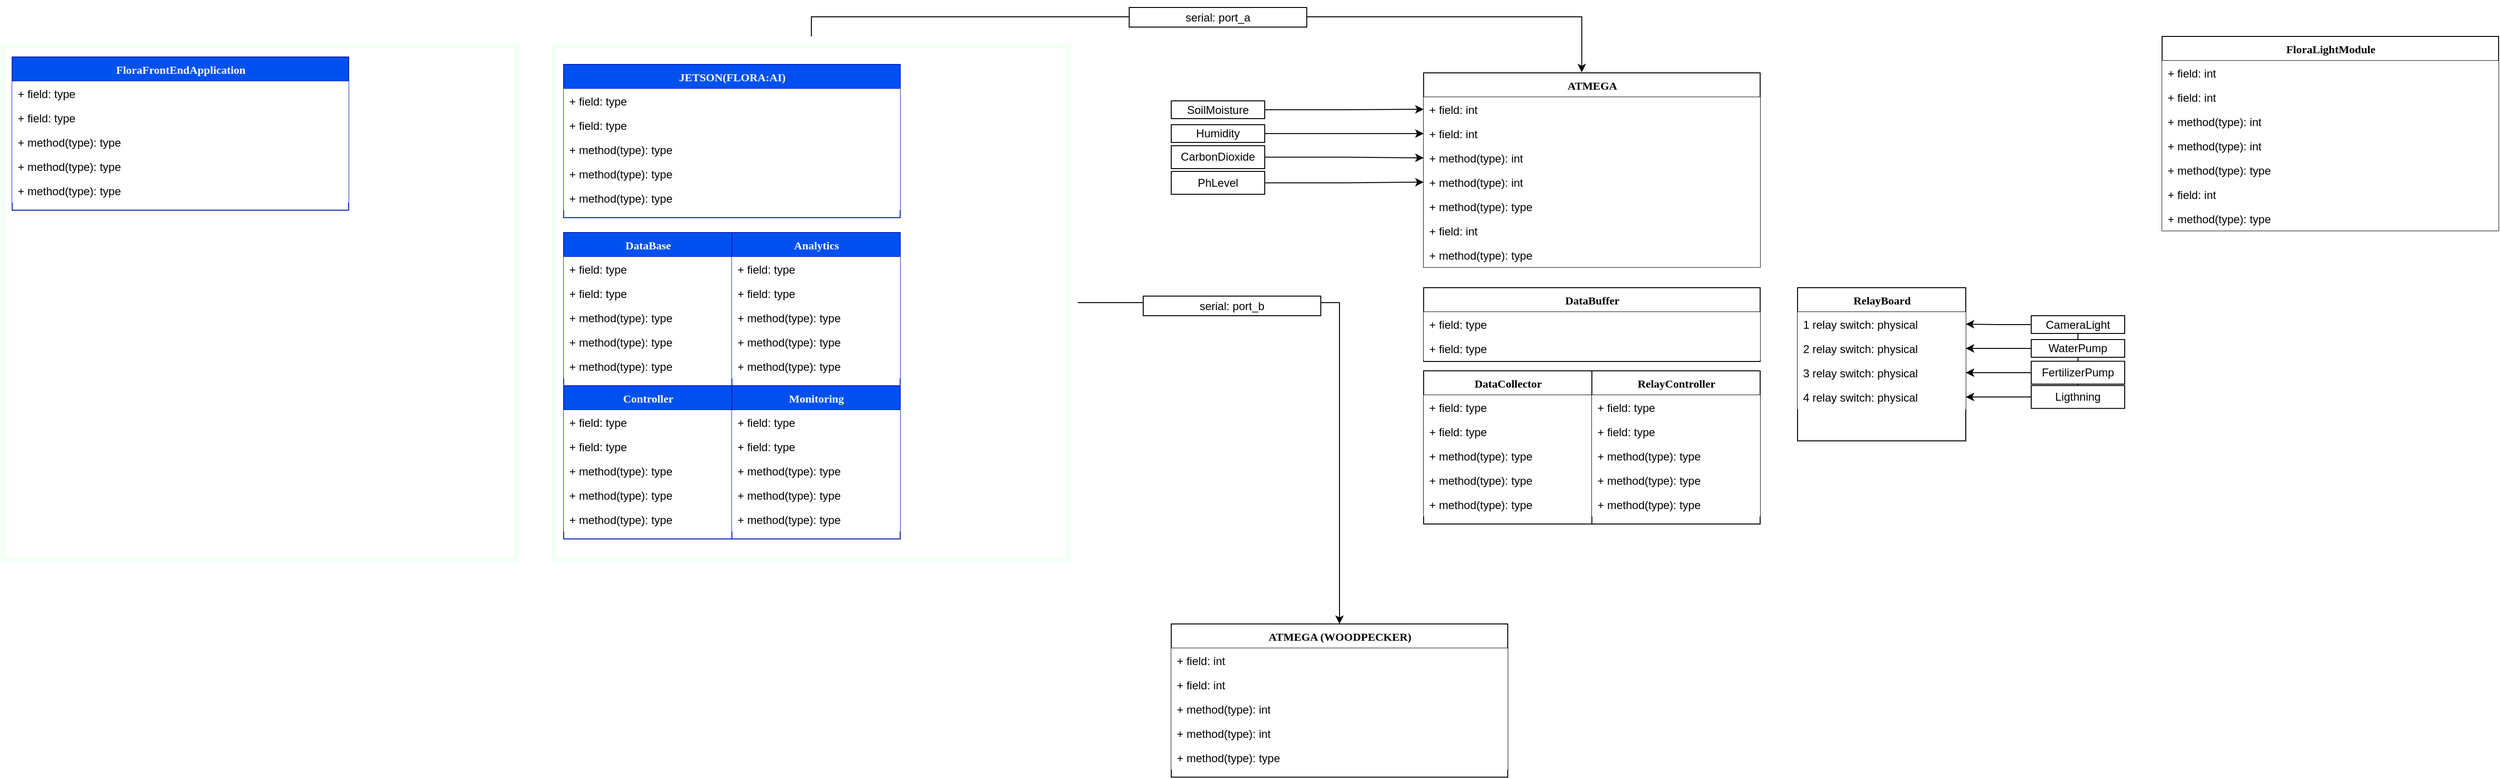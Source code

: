 <mxfile version="21.6.8" type="device">
  <diagram name="Page-1" id="6133507b-19e7-1e82-6fc7-422aa6c4b21f">
    <mxGraphModel dx="4760" dy="2893" grid="1" gridSize="10" guides="1" tooltips="1" connect="1" arrows="1" fold="1" page="1" pageScale="1" pageWidth="1100" pageHeight="850" background="none" math="0" shadow="0">
      <root>
        <mxCell id="0" />
        <mxCell id="1" parent="0" />
        <mxCell id="v18wrLG_pPsCCdfGx1-h-72" style="edgeStyle=orthogonalEdgeStyle;rounded=0;orthogonalLoop=1;jettySize=auto;html=1;exitX=0.5;exitY=0;exitDx=0;exitDy=0;entryX=0.47;entryY=-0.003;entryDx=0;entryDy=0;entryPerimeter=0;" edge="1" parent="1" source="v18wrLG_pPsCCdfGx1-h-73" target="78961159f06e98e8-43">
          <mxGeometry relative="1" as="geometry">
            <Array as="points">
              <mxPoint x="609" y="50" />
            </Array>
          </mxGeometry>
        </mxCell>
        <mxCell id="v18wrLG_pPsCCdfGx1-h-80" style="edgeStyle=orthogonalEdgeStyle;rounded=0;orthogonalLoop=1;jettySize=auto;html=1;entryX=0.5;entryY=0;entryDx=0;entryDy=0;" edge="1" parent="1" source="v18wrLG_pPsCCdfGx1-h-26" target="v18wrLG_pPsCCdfGx1-h-61">
          <mxGeometry relative="1" as="geometry" />
        </mxCell>
        <mxCell id="v18wrLG_pPsCCdfGx1-h-26" value="" style="whiteSpace=wrap;html=1;aspect=fixed;fillColor=none;strokeColor=#F2FFF5;imageAspect=0;rounded=0;perimeterSpacing=10;strokeWidth=5;" vertex="1" parent="1">
          <mxGeometry x="-490" y="81" width="550" height="550" as="geometry" />
        </mxCell>
        <mxCell id="78961159f06e98e8-43" value="ATMEGA&lt;br&gt;" style="swimlane;html=1;fontStyle=1;align=center;verticalAlign=top;childLayout=stackLayout;horizontal=1;startSize=26;horizontalStack=0;resizeParent=1;resizeLast=0;collapsible=1;marginBottom=0;swimlaneFillColor=#ffffff;rounded=0;shadow=0;comic=0;labelBackgroundColor=none;strokeWidth=1;fillColor=none;fontFamily=Verdana;fontSize=12" parent="1" vertex="1">
          <mxGeometry x="440" y="110" width="360" height="208" as="geometry" />
        </mxCell>
        <mxCell id="78961159f06e98e8-44" value="+ field: int" style="text;html=1;strokeColor=none;fillColor=default;align=left;verticalAlign=top;spacingLeft=4;spacingRight=4;whiteSpace=wrap;overflow=hidden;rotatable=0;points=[[0,0.5],[1,0.5]];portConstraint=eastwest;" parent="78961159f06e98e8-43" vertex="1">
          <mxGeometry y="26" width="360" height="26" as="geometry" />
        </mxCell>
        <mxCell id="78961159f06e98e8-45" value="+ field: int" style="text;html=1;strokeColor=none;fillColor=default;align=left;verticalAlign=top;spacingLeft=4;spacingRight=4;whiteSpace=wrap;overflow=hidden;rotatable=0;points=[[0,0.5],[1,0.5]];portConstraint=eastwest;" parent="78961159f06e98e8-43" vertex="1">
          <mxGeometry y="52" width="360" height="26" as="geometry" />
        </mxCell>
        <mxCell id="78961159f06e98e8-52" value="+ method(type): int" style="text;html=1;strokeColor=none;fillColor=default;align=left;verticalAlign=top;spacingLeft=4;spacingRight=4;whiteSpace=wrap;overflow=hidden;rotatable=0;points=[[0,0.5],[1,0.5]];portConstraint=eastwest;" parent="78961159f06e98e8-43" vertex="1">
          <mxGeometry y="78" width="360" height="26" as="geometry" />
        </mxCell>
        <mxCell id="b94bc138ca980ef-2" value="+ method(type): int" style="text;html=1;strokeColor=none;fillColor=default;align=left;verticalAlign=top;spacingLeft=4;spacingRight=4;whiteSpace=wrap;overflow=hidden;rotatable=0;points=[[0,0.5],[1,0.5]];portConstraint=eastwest;" parent="78961159f06e98e8-43" vertex="1">
          <mxGeometry y="104" width="360" height="26" as="geometry" />
        </mxCell>
        <mxCell id="v18wrLG_pPsCCdfGx1-h-93" value="+ method(type): type" style="text;html=1;strokeColor=none;fillColor=default;align=left;verticalAlign=top;spacingLeft=4;spacingRight=4;whiteSpace=wrap;overflow=hidden;rotatable=0;points=[[0,0.5],[1,0.5]];portConstraint=eastwest;" vertex="1" parent="78961159f06e98e8-43">
          <mxGeometry y="130" width="360" height="26" as="geometry" />
        </mxCell>
        <mxCell id="v18wrLG_pPsCCdfGx1-h-92" value="+ field: int" style="text;html=1;strokeColor=none;fillColor=default;align=left;verticalAlign=top;spacingLeft=4;spacingRight=4;whiteSpace=wrap;overflow=hidden;rotatable=0;points=[[0,0.5],[1,0.5]];portConstraint=eastwest;" vertex="1" parent="78961159f06e98e8-43">
          <mxGeometry y="156" width="360" height="26" as="geometry" />
        </mxCell>
        <mxCell id="b94bc138ca980ef-3" value="+ method(type): type" style="text;html=1;strokeColor=none;fillColor=default;align=left;verticalAlign=top;spacingLeft=4;spacingRight=4;whiteSpace=wrap;overflow=hidden;rotatable=0;points=[[0,0.5],[1,0.5]];portConstraint=eastwest;" parent="78961159f06e98e8-43" vertex="1">
          <mxGeometry y="182" width="360" height="26" as="geometry" />
        </mxCell>
        <mxCell id="v18wrLG_pPsCCdfGx1-h-1" value="DataCollector" style="swimlane;html=1;fontStyle=1;align=center;verticalAlign=top;childLayout=stackLayout;horizontal=1;startSize=26;horizontalStack=0;resizeParent=1;resizeLast=0;collapsible=1;marginBottom=0;swimlaneFillColor=#ffffff;rounded=0;shadow=0;comic=0;labelBackgroundColor=none;strokeWidth=1;fillColor=none;fontFamily=Verdana;fontSize=12" vertex="1" parent="1">
          <mxGeometry x="440" y="429" width="180" height="164" as="geometry" />
        </mxCell>
        <mxCell id="v18wrLG_pPsCCdfGx1-h-2" value="+ field: type" style="text;html=1;strokeColor=none;fillColor=default;align=left;verticalAlign=top;spacingLeft=4;spacingRight=4;whiteSpace=wrap;overflow=hidden;rotatable=0;points=[[0,0.5],[1,0.5]];portConstraint=eastwest;" vertex="1" parent="v18wrLG_pPsCCdfGx1-h-1">
          <mxGeometry y="26" width="180" height="26" as="geometry" />
        </mxCell>
        <mxCell id="v18wrLG_pPsCCdfGx1-h-3" value="+ field: type" style="text;html=1;strokeColor=none;fillColor=default;align=left;verticalAlign=top;spacingLeft=4;spacingRight=4;whiteSpace=wrap;overflow=hidden;rotatable=0;points=[[0,0.5],[1,0.5]];portConstraint=eastwest;" vertex="1" parent="v18wrLG_pPsCCdfGx1-h-1">
          <mxGeometry y="52" width="180" height="26" as="geometry" />
        </mxCell>
        <mxCell id="v18wrLG_pPsCCdfGx1-h-4" value="+ method(type): type" style="text;html=1;strokeColor=none;fillColor=default;align=left;verticalAlign=top;spacingLeft=4;spacingRight=4;whiteSpace=wrap;overflow=hidden;rotatable=0;points=[[0,0.5],[1,0.5]];portConstraint=eastwest;" vertex="1" parent="v18wrLG_pPsCCdfGx1-h-1">
          <mxGeometry y="78" width="180" height="26" as="geometry" />
        </mxCell>
        <mxCell id="v18wrLG_pPsCCdfGx1-h-5" value="+ method(type): type" style="text;html=1;strokeColor=none;fillColor=default;align=left;verticalAlign=top;spacingLeft=4;spacingRight=4;whiteSpace=wrap;overflow=hidden;rotatable=0;points=[[0,0.5],[1,0.5]];portConstraint=eastwest;" vertex="1" parent="v18wrLG_pPsCCdfGx1-h-1">
          <mxGeometry y="104" width="180" height="26" as="geometry" />
        </mxCell>
        <mxCell id="v18wrLG_pPsCCdfGx1-h-6" value="+ method(type): type" style="text;html=1;strokeColor=none;fillColor=default;align=left;verticalAlign=top;spacingLeft=4;spacingRight=4;whiteSpace=wrap;overflow=hidden;rotatable=0;points=[[0,0.5],[1,0.5]];portConstraint=eastwest;" vertex="1" parent="v18wrLG_pPsCCdfGx1-h-1">
          <mxGeometry y="130" width="180" height="26" as="geometry" />
        </mxCell>
        <mxCell id="v18wrLG_pPsCCdfGx1-h-7" value="RelayController" style="swimlane;html=1;fontStyle=1;align=center;verticalAlign=top;childLayout=stackLayout;horizontal=1;startSize=26;horizontalStack=0;resizeParent=1;resizeLast=0;collapsible=1;marginBottom=0;swimlaneFillColor=#ffffff;rounded=0;shadow=0;comic=0;labelBackgroundColor=none;strokeWidth=1;fillColor=none;fontFamily=Verdana;fontSize=12" vertex="1" parent="1">
          <mxGeometry x="620" y="429" width="180" height="164" as="geometry" />
        </mxCell>
        <mxCell id="v18wrLG_pPsCCdfGx1-h-8" value="+ field: type" style="text;html=1;strokeColor=none;fillColor=default;align=left;verticalAlign=top;spacingLeft=4;spacingRight=4;whiteSpace=wrap;overflow=hidden;rotatable=0;points=[[0,0.5],[1,0.5]];portConstraint=eastwest;" vertex="1" parent="v18wrLG_pPsCCdfGx1-h-7">
          <mxGeometry y="26" width="180" height="26" as="geometry" />
        </mxCell>
        <mxCell id="v18wrLG_pPsCCdfGx1-h-9" value="+ field: type" style="text;html=1;strokeColor=none;fillColor=default;align=left;verticalAlign=top;spacingLeft=4;spacingRight=4;whiteSpace=wrap;overflow=hidden;rotatable=0;points=[[0,0.5],[1,0.5]];portConstraint=eastwest;" vertex="1" parent="v18wrLG_pPsCCdfGx1-h-7">
          <mxGeometry y="52" width="180" height="26" as="geometry" />
        </mxCell>
        <mxCell id="v18wrLG_pPsCCdfGx1-h-10" value="+ method(type): type" style="text;html=1;strokeColor=none;fillColor=default;align=left;verticalAlign=top;spacingLeft=4;spacingRight=4;whiteSpace=wrap;overflow=hidden;rotatable=0;points=[[0,0.5],[1,0.5]];portConstraint=eastwest;" vertex="1" parent="v18wrLG_pPsCCdfGx1-h-7">
          <mxGeometry y="78" width="180" height="26" as="geometry" />
        </mxCell>
        <mxCell id="v18wrLG_pPsCCdfGx1-h-11" value="+ method(type): type" style="text;html=1;strokeColor=none;fillColor=default;align=left;verticalAlign=top;spacingLeft=4;spacingRight=4;whiteSpace=wrap;overflow=hidden;rotatable=0;points=[[0,0.5],[1,0.5]];portConstraint=eastwest;" vertex="1" parent="v18wrLG_pPsCCdfGx1-h-7">
          <mxGeometry y="104" width="180" height="26" as="geometry" />
        </mxCell>
        <mxCell id="v18wrLG_pPsCCdfGx1-h-12" value="+ method(type): type" style="text;html=1;strokeColor=none;fillColor=default;align=left;verticalAlign=top;spacingLeft=4;spacingRight=4;whiteSpace=wrap;overflow=hidden;rotatable=0;points=[[0,0.5],[1,0.5]];portConstraint=eastwest;" vertex="1" parent="v18wrLG_pPsCCdfGx1-h-7">
          <mxGeometry y="130" width="180" height="26" as="geometry" />
        </mxCell>
        <mxCell id="v18wrLG_pPsCCdfGx1-h-13" value="JETSON(FLORA:AI)" style="swimlane;html=1;fontStyle=1;align=center;verticalAlign=top;childLayout=stackLayout;horizontal=1;startSize=26;horizontalStack=0;resizeParent=1;resizeLast=0;collapsible=1;marginBottom=0;swimlaneFillColor=#ffffff;rounded=0;shadow=0;comic=0;labelBackgroundColor=none;strokeWidth=1;fillColor=#0050ef;fontFamily=Verdana;fontSize=12;fontColor=#ffffff;strokeColor=#001DBC;" vertex="1" parent="1">
          <mxGeometry x="-480" y="101" width="360" height="164" as="geometry" />
        </mxCell>
        <mxCell id="v18wrLG_pPsCCdfGx1-h-14" value="+ field: type" style="text;html=1;strokeColor=none;fillColor=default;align=left;verticalAlign=top;spacingLeft=4;spacingRight=4;whiteSpace=wrap;overflow=hidden;rotatable=0;points=[[0,0.5],[1,0.5]];portConstraint=eastwest;" vertex="1" parent="v18wrLG_pPsCCdfGx1-h-13">
          <mxGeometry y="26" width="360" height="26" as="geometry" />
        </mxCell>
        <mxCell id="v18wrLG_pPsCCdfGx1-h-15" value="+ field: type" style="text;html=1;strokeColor=none;fillColor=default;align=left;verticalAlign=top;spacingLeft=4;spacingRight=4;whiteSpace=wrap;overflow=hidden;rotatable=0;points=[[0,0.5],[1,0.5]];portConstraint=eastwest;" vertex="1" parent="v18wrLG_pPsCCdfGx1-h-13">
          <mxGeometry y="52" width="360" height="26" as="geometry" />
        </mxCell>
        <mxCell id="v18wrLG_pPsCCdfGx1-h-16" value="+ method(type): type" style="text;html=1;strokeColor=none;fillColor=default;align=left;verticalAlign=top;spacingLeft=4;spacingRight=4;whiteSpace=wrap;overflow=hidden;rotatable=0;points=[[0,0.5],[1,0.5]];portConstraint=eastwest;" vertex="1" parent="v18wrLG_pPsCCdfGx1-h-13">
          <mxGeometry y="78" width="360" height="26" as="geometry" />
        </mxCell>
        <mxCell id="v18wrLG_pPsCCdfGx1-h-17" value="+ method(type): type" style="text;html=1;strokeColor=none;fillColor=default;align=left;verticalAlign=top;spacingLeft=4;spacingRight=4;whiteSpace=wrap;overflow=hidden;rotatable=0;points=[[0,0.5],[1,0.5]];portConstraint=eastwest;" vertex="1" parent="v18wrLG_pPsCCdfGx1-h-13">
          <mxGeometry y="104" width="360" height="26" as="geometry" />
        </mxCell>
        <mxCell id="v18wrLG_pPsCCdfGx1-h-18" value="+ method(type): type" style="text;html=1;strokeColor=none;fillColor=default;align=left;verticalAlign=top;spacingLeft=4;spacingRight=4;whiteSpace=wrap;overflow=hidden;rotatable=0;points=[[0,0.5],[1,0.5]];portConstraint=eastwest;" vertex="1" parent="v18wrLG_pPsCCdfGx1-h-13">
          <mxGeometry y="130" width="360" height="26" as="geometry" />
        </mxCell>
        <mxCell id="v18wrLG_pPsCCdfGx1-h-19" value="DataBase" style="swimlane;html=1;fontStyle=1;align=center;verticalAlign=top;childLayout=stackLayout;horizontal=1;startSize=26;horizontalStack=0;resizeParent=1;resizeLast=0;collapsible=1;marginBottom=0;swimlaneFillColor=#ffffff;rounded=0;shadow=0;comic=0;labelBackgroundColor=none;strokeWidth=1;fillColor=#0050ef;fontFamily=Verdana;fontSize=12;fontColor=#ffffff;strokeColor=#001DBC;" vertex="1" parent="1">
          <mxGeometry x="-480" y="281" width="180" height="164" as="geometry" />
        </mxCell>
        <mxCell id="v18wrLG_pPsCCdfGx1-h-20" value="+ field: type" style="text;html=1;strokeColor=none;fillColor=default;align=left;verticalAlign=top;spacingLeft=4;spacingRight=4;whiteSpace=wrap;overflow=hidden;rotatable=0;points=[[0,0.5],[1,0.5]];portConstraint=eastwest;" vertex="1" parent="v18wrLG_pPsCCdfGx1-h-19">
          <mxGeometry y="26" width="180" height="26" as="geometry" />
        </mxCell>
        <mxCell id="v18wrLG_pPsCCdfGx1-h-21" value="+ field: type" style="text;html=1;strokeColor=none;fillColor=default;align=left;verticalAlign=top;spacingLeft=4;spacingRight=4;whiteSpace=wrap;overflow=hidden;rotatable=0;points=[[0,0.5],[1,0.5]];portConstraint=eastwest;" vertex="1" parent="v18wrLG_pPsCCdfGx1-h-19">
          <mxGeometry y="52" width="180" height="26" as="geometry" />
        </mxCell>
        <mxCell id="v18wrLG_pPsCCdfGx1-h-22" value="+ method(type): type" style="text;html=1;strokeColor=none;fillColor=default;align=left;verticalAlign=top;spacingLeft=4;spacingRight=4;whiteSpace=wrap;overflow=hidden;rotatable=0;points=[[0,0.5],[1,0.5]];portConstraint=eastwest;" vertex="1" parent="v18wrLG_pPsCCdfGx1-h-19">
          <mxGeometry y="78" width="180" height="26" as="geometry" />
        </mxCell>
        <mxCell id="v18wrLG_pPsCCdfGx1-h-23" value="+ method(type): type" style="text;html=1;strokeColor=none;fillColor=default;align=left;verticalAlign=top;spacingLeft=4;spacingRight=4;whiteSpace=wrap;overflow=hidden;rotatable=0;points=[[0,0.5],[1,0.5]];portConstraint=eastwest;" vertex="1" parent="v18wrLG_pPsCCdfGx1-h-19">
          <mxGeometry y="104" width="180" height="26" as="geometry" />
        </mxCell>
        <mxCell id="v18wrLG_pPsCCdfGx1-h-24" value="+ method(type): type" style="text;html=1;strokeColor=none;fillColor=default;align=left;verticalAlign=top;spacingLeft=4;spacingRight=4;whiteSpace=wrap;overflow=hidden;rotatable=0;points=[[0,0.5],[1,0.5]];portConstraint=eastwest;" vertex="1" parent="v18wrLG_pPsCCdfGx1-h-19">
          <mxGeometry y="130" width="180" height="26" as="geometry" />
        </mxCell>
        <mxCell id="v18wrLG_pPsCCdfGx1-h-27" value="Analytics" style="swimlane;html=1;fontStyle=1;align=center;verticalAlign=top;childLayout=stackLayout;horizontal=1;startSize=26;horizontalStack=0;resizeParent=1;resizeLast=0;collapsible=1;marginBottom=0;swimlaneFillColor=#ffffff;rounded=0;shadow=0;comic=0;labelBackgroundColor=none;strokeWidth=1;fillColor=#0050ef;fontFamily=Verdana;fontSize=12;fontColor=#ffffff;strokeColor=#001DBC;" vertex="1" parent="1">
          <mxGeometry x="-300" y="281" width="180" height="164" as="geometry" />
        </mxCell>
        <mxCell id="v18wrLG_pPsCCdfGx1-h-28" value="+ field: type" style="text;html=1;strokeColor=none;fillColor=default;align=left;verticalAlign=top;spacingLeft=4;spacingRight=4;whiteSpace=wrap;overflow=hidden;rotatable=0;points=[[0,0.5],[1,0.5]];portConstraint=eastwest;" vertex="1" parent="v18wrLG_pPsCCdfGx1-h-27">
          <mxGeometry y="26" width="180" height="26" as="geometry" />
        </mxCell>
        <mxCell id="v18wrLG_pPsCCdfGx1-h-29" value="+ field: type" style="text;html=1;strokeColor=none;fillColor=default;align=left;verticalAlign=top;spacingLeft=4;spacingRight=4;whiteSpace=wrap;overflow=hidden;rotatable=0;points=[[0,0.5],[1,0.5]];portConstraint=eastwest;" vertex="1" parent="v18wrLG_pPsCCdfGx1-h-27">
          <mxGeometry y="52" width="180" height="26" as="geometry" />
        </mxCell>
        <mxCell id="v18wrLG_pPsCCdfGx1-h-30" value="+ method(type): type" style="text;html=1;strokeColor=none;fillColor=default;align=left;verticalAlign=top;spacingLeft=4;spacingRight=4;whiteSpace=wrap;overflow=hidden;rotatable=0;points=[[0,0.5],[1,0.5]];portConstraint=eastwest;" vertex="1" parent="v18wrLG_pPsCCdfGx1-h-27">
          <mxGeometry y="78" width="180" height="26" as="geometry" />
        </mxCell>
        <mxCell id="v18wrLG_pPsCCdfGx1-h-31" value="+ method(type): type" style="text;html=1;strokeColor=none;fillColor=default;align=left;verticalAlign=top;spacingLeft=4;spacingRight=4;whiteSpace=wrap;overflow=hidden;rotatable=0;points=[[0,0.5],[1,0.5]];portConstraint=eastwest;" vertex="1" parent="v18wrLG_pPsCCdfGx1-h-27">
          <mxGeometry y="104" width="180" height="26" as="geometry" />
        </mxCell>
        <mxCell id="v18wrLG_pPsCCdfGx1-h-32" value="+ method(type): type" style="text;html=1;strokeColor=none;fillColor=default;align=left;verticalAlign=top;spacingLeft=4;spacingRight=4;whiteSpace=wrap;overflow=hidden;rotatable=0;points=[[0,0.5],[1,0.5]];portConstraint=eastwest;" vertex="1" parent="v18wrLG_pPsCCdfGx1-h-27">
          <mxGeometry y="130" width="180" height="26" as="geometry" />
        </mxCell>
        <mxCell id="v18wrLG_pPsCCdfGx1-h-33" value="Controller" style="swimlane;html=1;fontStyle=1;align=center;verticalAlign=top;childLayout=stackLayout;horizontal=1;startSize=26;horizontalStack=0;resizeParent=1;resizeLast=0;collapsible=1;marginBottom=0;swimlaneFillColor=#ffffff;rounded=0;shadow=0;comic=0;labelBackgroundColor=none;strokeWidth=1;fillColor=#0050ef;fontFamily=Verdana;fontSize=12;fontColor=#ffffff;strokeColor=#001DBC;" vertex="1" parent="1">
          <mxGeometry x="-480" y="445" width="180" height="164" as="geometry" />
        </mxCell>
        <mxCell id="v18wrLG_pPsCCdfGx1-h-34" value="+ field: type" style="text;html=1;strokeColor=none;fillColor=default;align=left;verticalAlign=top;spacingLeft=4;spacingRight=4;whiteSpace=wrap;overflow=hidden;rotatable=0;points=[[0,0.5],[1,0.5]];portConstraint=eastwest;" vertex="1" parent="v18wrLG_pPsCCdfGx1-h-33">
          <mxGeometry y="26" width="180" height="26" as="geometry" />
        </mxCell>
        <mxCell id="v18wrLG_pPsCCdfGx1-h-35" value="+ field: type" style="text;html=1;strokeColor=none;fillColor=default;align=left;verticalAlign=top;spacingLeft=4;spacingRight=4;whiteSpace=wrap;overflow=hidden;rotatable=0;points=[[0,0.5],[1,0.5]];portConstraint=eastwest;" vertex="1" parent="v18wrLG_pPsCCdfGx1-h-33">
          <mxGeometry y="52" width="180" height="26" as="geometry" />
        </mxCell>
        <mxCell id="v18wrLG_pPsCCdfGx1-h-36" value="+ method(type): type" style="text;html=1;strokeColor=none;fillColor=default;align=left;verticalAlign=top;spacingLeft=4;spacingRight=4;whiteSpace=wrap;overflow=hidden;rotatable=0;points=[[0,0.5],[1,0.5]];portConstraint=eastwest;" vertex="1" parent="v18wrLG_pPsCCdfGx1-h-33">
          <mxGeometry y="78" width="180" height="26" as="geometry" />
        </mxCell>
        <mxCell id="v18wrLG_pPsCCdfGx1-h-37" value="+ method(type): type" style="text;html=1;strokeColor=none;fillColor=default;align=left;verticalAlign=top;spacingLeft=4;spacingRight=4;whiteSpace=wrap;overflow=hidden;rotatable=0;points=[[0,0.5],[1,0.5]];portConstraint=eastwest;" vertex="1" parent="v18wrLG_pPsCCdfGx1-h-33">
          <mxGeometry y="104" width="180" height="26" as="geometry" />
        </mxCell>
        <mxCell id="v18wrLG_pPsCCdfGx1-h-38" value="+ method(type): type" style="text;html=1;strokeColor=none;fillColor=default;align=left;verticalAlign=top;spacingLeft=4;spacingRight=4;whiteSpace=wrap;overflow=hidden;rotatable=0;points=[[0,0.5],[1,0.5]];portConstraint=eastwest;" vertex="1" parent="v18wrLG_pPsCCdfGx1-h-33">
          <mxGeometry y="130" width="180" height="26" as="geometry" />
        </mxCell>
        <mxCell id="v18wrLG_pPsCCdfGx1-h-39" value="Monitoring" style="swimlane;html=1;fontStyle=1;align=center;verticalAlign=top;childLayout=stackLayout;horizontal=1;startSize=26;horizontalStack=0;resizeParent=1;resizeLast=0;collapsible=1;marginBottom=0;swimlaneFillColor=#ffffff;rounded=0;shadow=0;comic=0;labelBackgroundColor=none;strokeWidth=1;fillColor=#0050ef;fontFamily=Verdana;fontSize=12;fontColor=#ffffff;strokeColor=#001DBC;" vertex="1" parent="1">
          <mxGeometry x="-300" y="445" width="180" height="164" as="geometry" />
        </mxCell>
        <mxCell id="v18wrLG_pPsCCdfGx1-h-40" value="+ field: type" style="text;html=1;strokeColor=none;fillColor=default;align=left;verticalAlign=top;spacingLeft=4;spacingRight=4;whiteSpace=wrap;overflow=hidden;rotatable=0;points=[[0,0.5],[1,0.5]];portConstraint=eastwest;" vertex="1" parent="v18wrLG_pPsCCdfGx1-h-39">
          <mxGeometry y="26" width="180" height="26" as="geometry" />
        </mxCell>
        <mxCell id="v18wrLG_pPsCCdfGx1-h-41" value="+ field: type" style="text;html=1;strokeColor=none;fillColor=default;align=left;verticalAlign=top;spacingLeft=4;spacingRight=4;whiteSpace=wrap;overflow=hidden;rotatable=0;points=[[0,0.5],[1,0.5]];portConstraint=eastwest;" vertex="1" parent="v18wrLG_pPsCCdfGx1-h-39">
          <mxGeometry y="52" width="180" height="26" as="geometry" />
        </mxCell>
        <mxCell id="v18wrLG_pPsCCdfGx1-h-42" value="+ method(type): type" style="text;html=1;strokeColor=none;fillColor=default;align=left;verticalAlign=top;spacingLeft=4;spacingRight=4;whiteSpace=wrap;overflow=hidden;rotatable=0;points=[[0,0.5],[1,0.5]];portConstraint=eastwest;" vertex="1" parent="v18wrLG_pPsCCdfGx1-h-39">
          <mxGeometry y="78" width="180" height="26" as="geometry" />
        </mxCell>
        <mxCell id="v18wrLG_pPsCCdfGx1-h-43" value="+ method(type): type" style="text;html=1;strokeColor=none;fillColor=default;align=left;verticalAlign=top;spacingLeft=4;spacingRight=4;whiteSpace=wrap;overflow=hidden;rotatable=0;points=[[0,0.5],[1,0.5]];portConstraint=eastwest;" vertex="1" parent="v18wrLG_pPsCCdfGx1-h-39">
          <mxGeometry y="104" width="180" height="26" as="geometry" />
        </mxCell>
        <mxCell id="v18wrLG_pPsCCdfGx1-h-44" value="+ method(type): type" style="text;html=1;strokeColor=none;fillColor=default;align=left;verticalAlign=top;spacingLeft=4;spacingRight=4;whiteSpace=wrap;overflow=hidden;rotatable=0;points=[[0,0.5],[1,0.5]];portConstraint=eastwest;" vertex="1" parent="v18wrLG_pPsCCdfGx1-h-39">
          <mxGeometry y="130" width="180" height="26" as="geometry" />
        </mxCell>
        <mxCell id="v18wrLG_pPsCCdfGx1-h-46" style="edgeStyle=orthogonalEdgeStyle;rounded=0;orthogonalLoop=1;jettySize=auto;html=1;entryX=0;entryY=0.5;entryDx=0;entryDy=0;" edge="1" parent="1" source="v18wrLG_pPsCCdfGx1-h-45" target="78961159f06e98e8-44">
          <mxGeometry relative="1" as="geometry" />
        </mxCell>
        <mxCell id="v18wrLG_pPsCCdfGx1-h-45" value="SoilMoisture" style="html=1;whiteSpace=wrap;" vertex="1" parent="1">
          <mxGeometry x="170" y="140" width="100" height="19" as="geometry" />
        </mxCell>
        <mxCell id="v18wrLG_pPsCCdfGx1-h-48" style="edgeStyle=orthogonalEdgeStyle;rounded=0;orthogonalLoop=1;jettySize=auto;html=1;entryX=0;entryY=0.5;entryDx=0;entryDy=0;" edge="1" parent="1" source="v18wrLG_pPsCCdfGx1-h-47" target="78961159f06e98e8-45">
          <mxGeometry relative="1" as="geometry" />
        </mxCell>
        <mxCell id="v18wrLG_pPsCCdfGx1-h-47" value="Humidity" style="html=1;whiteSpace=wrap;" vertex="1" parent="1">
          <mxGeometry x="170" y="165.5" width="100" height="19" as="geometry" />
        </mxCell>
        <mxCell id="v18wrLG_pPsCCdfGx1-h-50" style="edgeStyle=orthogonalEdgeStyle;rounded=0;orthogonalLoop=1;jettySize=auto;html=1;entryX=0;entryY=0.5;entryDx=0;entryDy=0;" edge="1" parent="1" source="v18wrLG_pPsCCdfGx1-h-49" target="78961159f06e98e8-52">
          <mxGeometry relative="1" as="geometry" />
        </mxCell>
        <mxCell id="v18wrLG_pPsCCdfGx1-h-49" value="CarbonDioxide" style="html=1;whiteSpace=wrap;" vertex="1" parent="1">
          <mxGeometry x="170" y="188" width="100" height="24.5" as="geometry" />
        </mxCell>
        <mxCell id="v18wrLG_pPsCCdfGx1-h-52" style="edgeStyle=orthogonalEdgeStyle;rounded=0;orthogonalLoop=1;jettySize=auto;html=1;entryX=0;entryY=0.5;entryDx=0;entryDy=0;" edge="1" parent="1" source="v18wrLG_pPsCCdfGx1-h-51" target="b94bc138ca980ef-2">
          <mxGeometry relative="1" as="geometry" />
        </mxCell>
        <mxCell id="v18wrLG_pPsCCdfGx1-h-51" value="PhLevel" style="html=1;whiteSpace=wrap;" vertex="1" parent="1">
          <mxGeometry x="170" y="215.5" width="100" height="24.5" as="geometry" />
        </mxCell>
        <mxCell id="v18wrLG_pPsCCdfGx1-h-55" value="DataBuffer" style="swimlane;html=1;fontStyle=1;align=center;verticalAlign=top;childLayout=stackLayout;horizontal=1;startSize=26;horizontalStack=0;resizeParent=1;resizeLast=0;collapsible=1;marginBottom=0;swimlaneFillColor=#ffffff;rounded=0;shadow=0;comic=0;labelBackgroundColor=none;strokeWidth=1;fillColor=none;fontFamily=Verdana;fontSize=12" vertex="1" parent="1">
          <mxGeometry x="440" y="340" width="360" height="79" as="geometry" />
        </mxCell>
        <mxCell id="v18wrLG_pPsCCdfGx1-h-56" value="+ field: type" style="text;html=1;strokeColor=none;fillColor=default;align=left;verticalAlign=top;spacingLeft=4;spacingRight=4;whiteSpace=wrap;overflow=hidden;rotatable=0;points=[[0,0.5],[1,0.5]];portConstraint=eastwest;" vertex="1" parent="v18wrLG_pPsCCdfGx1-h-55">
          <mxGeometry y="26" width="360" height="26" as="geometry" />
        </mxCell>
        <mxCell id="v18wrLG_pPsCCdfGx1-h-57" value="+ field: type" style="text;html=1;strokeColor=none;fillColor=default;align=left;verticalAlign=top;spacingLeft=4;spacingRight=4;whiteSpace=wrap;overflow=hidden;rotatable=0;points=[[0,0.5],[1,0.5]];portConstraint=eastwest;" vertex="1" parent="v18wrLG_pPsCCdfGx1-h-55">
          <mxGeometry y="52" width="360" height="26" as="geometry" />
        </mxCell>
        <mxCell id="v18wrLG_pPsCCdfGx1-h-61" value="ATMEGA (WOODPECKER)" style="swimlane;html=1;fontStyle=1;align=center;verticalAlign=top;childLayout=stackLayout;horizontal=1;startSize=26;horizontalStack=0;resizeParent=1;resizeLast=0;collapsible=1;marginBottom=0;swimlaneFillColor=#ffffff;rounded=0;shadow=0;comic=0;labelBackgroundColor=none;strokeWidth=1;fillColor=none;fontFamily=Verdana;fontSize=12" vertex="1" parent="1">
          <mxGeometry x="170" y="700" width="360" height="164" as="geometry" />
        </mxCell>
        <mxCell id="v18wrLG_pPsCCdfGx1-h-62" value="+ field: int" style="text;html=1;strokeColor=none;fillColor=default;align=left;verticalAlign=top;spacingLeft=4;spacingRight=4;whiteSpace=wrap;overflow=hidden;rotatable=0;points=[[0,0.5],[1,0.5]];portConstraint=eastwest;" vertex="1" parent="v18wrLG_pPsCCdfGx1-h-61">
          <mxGeometry y="26" width="360" height="26" as="geometry" />
        </mxCell>
        <mxCell id="v18wrLG_pPsCCdfGx1-h-63" value="+ field: int" style="text;html=1;strokeColor=none;fillColor=default;align=left;verticalAlign=top;spacingLeft=4;spacingRight=4;whiteSpace=wrap;overflow=hidden;rotatable=0;points=[[0,0.5],[1,0.5]];portConstraint=eastwest;" vertex="1" parent="v18wrLG_pPsCCdfGx1-h-61">
          <mxGeometry y="52" width="360" height="26" as="geometry" />
        </mxCell>
        <mxCell id="v18wrLG_pPsCCdfGx1-h-64" value="+ method(type): int" style="text;html=1;strokeColor=none;fillColor=default;align=left;verticalAlign=top;spacingLeft=4;spacingRight=4;whiteSpace=wrap;overflow=hidden;rotatable=0;points=[[0,0.5],[1,0.5]];portConstraint=eastwest;" vertex="1" parent="v18wrLG_pPsCCdfGx1-h-61">
          <mxGeometry y="78" width="360" height="26" as="geometry" />
        </mxCell>
        <mxCell id="v18wrLG_pPsCCdfGx1-h-65" value="+ method(type): int" style="text;html=1;strokeColor=none;fillColor=default;align=left;verticalAlign=top;spacingLeft=4;spacingRight=4;whiteSpace=wrap;overflow=hidden;rotatable=0;points=[[0,0.5],[1,0.5]];portConstraint=eastwest;" vertex="1" parent="v18wrLG_pPsCCdfGx1-h-61">
          <mxGeometry y="104" width="360" height="26" as="geometry" />
        </mxCell>
        <mxCell id="v18wrLG_pPsCCdfGx1-h-66" value="+ method(type): type" style="text;html=1;strokeColor=none;fillColor=default;align=left;verticalAlign=top;spacingLeft=4;spacingRight=4;whiteSpace=wrap;overflow=hidden;rotatable=0;points=[[0,0.5],[1,0.5]];portConstraint=eastwest;" vertex="1" parent="v18wrLG_pPsCCdfGx1-h-61">
          <mxGeometry y="130" width="360" height="26" as="geometry" />
        </mxCell>
        <mxCell id="v18wrLG_pPsCCdfGx1-h-74" value="" style="edgeStyle=orthogonalEdgeStyle;rounded=0;orthogonalLoop=1;jettySize=auto;html=1;exitX=0.5;exitY=0;exitDx=0;exitDy=0;entryX=0.47;entryY=-0.003;entryDx=0;entryDy=0;entryPerimeter=0;" edge="1" parent="1" source="v18wrLG_pPsCCdfGx1-h-26" target="v18wrLG_pPsCCdfGx1-h-73">
          <mxGeometry relative="1" as="geometry">
            <mxPoint x="-215" y="71" as="sourcePoint" />
            <mxPoint x="609" y="110" as="targetPoint" />
            <Array as="points">
              <mxPoint x="-215" y="50" />
            </Array>
          </mxGeometry>
        </mxCell>
        <mxCell id="v18wrLG_pPsCCdfGx1-h-73" value="serial: port_a" style="rounded=0;whiteSpace=wrap;html=1;" vertex="1" parent="1">
          <mxGeometry x="125" y="40" width="190" height="21" as="geometry" />
        </mxCell>
        <mxCell id="v18wrLG_pPsCCdfGx1-h-78" value="serial: port_b" style="rounded=0;whiteSpace=wrap;html=1;" vertex="1" parent="1">
          <mxGeometry x="140" y="349" width="190" height="21" as="geometry" />
        </mxCell>
        <mxCell id="v18wrLG_pPsCCdfGx1-h-85" value="RelayBoard" style="swimlane;html=1;fontStyle=1;align=center;verticalAlign=top;childLayout=stackLayout;horizontal=1;startSize=26;horizontalStack=0;resizeParent=1;resizeLast=0;collapsible=1;marginBottom=0;swimlaneFillColor=#ffffff;rounded=0;shadow=0;comic=0;labelBackgroundColor=none;strokeWidth=1;fillColor=none;fontFamily=Verdana;fontSize=12" vertex="1" parent="1">
          <mxGeometry x="840" y="340" width="180" height="164" as="geometry" />
        </mxCell>
        <mxCell id="v18wrLG_pPsCCdfGx1-h-86" value="1 relay switch: physical" style="text;html=1;strokeColor=none;fillColor=default;align=left;verticalAlign=top;spacingLeft=4;spacingRight=4;whiteSpace=wrap;overflow=hidden;rotatable=0;points=[[0,0.5],[1,0.5]];portConstraint=eastwest;" vertex="1" parent="v18wrLG_pPsCCdfGx1-h-85">
          <mxGeometry y="26" width="180" height="26" as="geometry" />
        </mxCell>
        <mxCell id="v18wrLG_pPsCCdfGx1-h-87" value="2 relay switch: physical" style="text;html=1;strokeColor=none;fillColor=default;align=left;verticalAlign=top;spacingLeft=4;spacingRight=4;whiteSpace=wrap;overflow=hidden;rotatable=0;points=[[0,0.5],[1,0.5]];portConstraint=eastwest;" vertex="1" parent="v18wrLG_pPsCCdfGx1-h-85">
          <mxGeometry y="52" width="180" height="26" as="geometry" />
        </mxCell>
        <mxCell id="v18wrLG_pPsCCdfGx1-h-88" value="3 relay switch: physical" style="text;html=1;strokeColor=none;fillColor=default;align=left;verticalAlign=top;spacingLeft=4;spacingRight=4;whiteSpace=wrap;overflow=hidden;rotatable=0;points=[[0,0.5],[1,0.5]];portConstraint=eastwest;" vertex="1" parent="v18wrLG_pPsCCdfGx1-h-85">
          <mxGeometry y="78" width="180" height="26" as="geometry" />
        </mxCell>
        <mxCell id="v18wrLG_pPsCCdfGx1-h-89" value="4 relay switch: physical" style="text;html=1;strokeColor=none;fillColor=default;align=left;verticalAlign=top;spacingLeft=4;spacingRight=4;whiteSpace=wrap;overflow=hidden;rotatable=0;points=[[0,0.5],[1,0.5]];portConstraint=eastwest;" vertex="1" parent="v18wrLG_pPsCCdfGx1-h-85">
          <mxGeometry y="104" width="180" height="26" as="geometry" />
        </mxCell>
        <mxCell id="v18wrLG_pPsCCdfGx1-h-98" value="" style="edgeStyle=orthogonalEdgeStyle;rounded=0;orthogonalLoop=1;jettySize=auto;html=1;" edge="1" parent="1" source="v18wrLG_pPsCCdfGx1-h-94" target="v18wrLG_pPsCCdfGx1-h-97">
          <mxGeometry relative="1" as="geometry" />
        </mxCell>
        <mxCell id="v18wrLG_pPsCCdfGx1-h-104" style="edgeStyle=orthogonalEdgeStyle;rounded=0;orthogonalLoop=1;jettySize=auto;html=1;entryX=1;entryY=0.5;entryDx=0;entryDy=0;" edge="1" parent="1" source="v18wrLG_pPsCCdfGx1-h-94" target="v18wrLG_pPsCCdfGx1-h-86">
          <mxGeometry relative="1" as="geometry" />
        </mxCell>
        <mxCell id="v18wrLG_pPsCCdfGx1-h-94" value="CameraLight" style="html=1;whiteSpace=wrap;" vertex="1" parent="1">
          <mxGeometry x="1090" y="370" width="100" height="19" as="geometry" />
        </mxCell>
        <mxCell id="v18wrLG_pPsCCdfGx1-h-102" style="edgeStyle=orthogonalEdgeStyle;rounded=0;orthogonalLoop=1;jettySize=auto;html=1;entryX=1;entryY=0.5;entryDx=0;entryDy=0;" edge="1" parent="1" source="v18wrLG_pPsCCdfGx1-h-95" target="v18wrLG_pPsCCdfGx1-h-87">
          <mxGeometry relative="1" as="geometry" />
        </mxCell>
        <mxCell id="v18wrLG_pPsCCdfGx1-h-95" value="WaterPump" style="html=1;whiteSpace=wrap;" vertex="1" parent="1">
          <mxGeometry x="1090" y="395.5" width="100" height="19" as="geometry" />
        </mxCell>
        <mxCell id="v18wrLG_pPsCCdfGx1-h-100" style="edgeStyle=orthogonalEdgeStyle;rounded=0;orthogonalLoop=1;jettySize=auto;html=1;entryX=1;entryY=0.5;entryDx=0;entryDy=0;" edge="1" parent="1" source="v18wrLG_pPsCCdfGx1-h-96" target="v18wrLG_pPsCCdfGx1-h-88">
          <mxGeometry relative="1" as="geometry" />
        </mxCell>
        <mxCell id="v18wrLG_pPsCCdfGx1-h-96" value="FertilizerPump" style="html=1;whiteSpace=wrap;" vertex="1" parent="1">
          <mxGeometry x="1090" y="418.75" width="100" height="24.5" as="geometry" />
        </mxCell>
        <mxCell id="v18wrLG_pPsCCdfGx1-h-101" style="edgeStyle=orthogonalEdgeStyle;rounded=0;orthogonalLoop=1;jettySize=auto;html=1;entryX=1;entryY=0.5;entryDx=0;entryDy=0;" edge="1" parent="1" source="v18wrLG_pPsCCdfGx1-h-97" target="v18wrLG_pPsCCdfGx1-h-89">
          <mxGeometry relative="1" as="geometry" />
        </mxCell>
        <mxCell id="v18wrLG_pPsCCdfGx1-h-97" value="Ligthning" style="html=1;whiteSpace=wrap;" vertex="1" parent="1">
          <mxGeometry x="1090" y="444.75" width="100" height="24.5" as="geometry" />
        </mxCell>
        <mxCell id="v18wrLG_pPsCCdfGx1-h-105" value="FloraLightModule" style="swimlane;html=1;fontStyle=1;align=center;verticalAlign=top;childLayout=stackLayout;horizontal=1;startSize=26;horizontalStack=0;resizeParent=1;resizeLast=0;collapsible=1;marginBottom=0;swimlaneFillColor=#ffffff;rounded=0;shadow=0;comic=0;labelBackgroundColor=none;strokeWidth=1;fillColor=none;fontFamily=Verdana;fontSize=12" vertex="1" parent="1">
          <mxGeometry x="1230" y="71" width="360" height="208" as="geometry" />
        </mxCell>
        <mxCell id="v18wrLG_pPsCCdfGx1-h-106" value="+ field: int" style="text;html=1;strokeColor=none;fillColor=default;align=left;verticalAlign=top;spacingLeft=4;spacingRight=4;whiteSpace=wrap;overflow=hidden;rotatable=0;points=[[0,0.5],[1,0.5]];portConstraint=eastwest;" vertex="1" parent="v18wrLG_pPsCCdfGx1-h-105">
          <mxGeometry y="26" width="360" height="26" as="geometry" />
        </mxCell>
        <mxCell id="v18wrLG_pPsCCdfGx1-h-107" value="+ field: int" style="text;html=1;strokeColor=none;fillColor=default;align=left;verticalAlign=top;spacingLeft=4;spacingRight=4;whiteSpace=wrap;overflow=hidden;rotatable=0;points=[[0,0.5],[1,0.5]];portConstraint=eastwest;" vertex="1" parent="v18wrLG_pPsCCdfGx1-h-105">
          <mxGeometry y="52" width="360" height="26" as="geometry" />
        </mxCell>
        <mxCell id="v18wrLG_pPsCCdfGx1-h-108" value="+ method(type): int" style="text;html=1;strokeColor=none;fillColor=default;align=left;verticalAlign=top;spacingLeft=4;spacingRight=4;whiteSpace=wrap;overflow=hidden;rotatable=0;points=[[0,0.5],[1,0.5]];portConstraint=eastwest;" vertex="1" parent="v18wrLG_pPsCCdfGx1-h-105">
          <mxGeometry y="78" width="360" height="26" as="geometry" />
        </mxCell>
        <mxCell id="v18wrLG_pPsCCdfGx1-h-109" value="+ method(type): int" style="text;html=1;strokeColor=none;fillColor=default;align=left;verticalAlign=top;spacingLeft=4;spacingRight=4;whiteSpace=wrap;overflow=hidden;rotatable=0;points=[[0,0.5],[1,0.5]];portConstraint=eastwest;" vertex="1" parent="v18wrLG_pPsCCdfGx1-h-105">
          <mxGeometry y="104" width="360" height="26" as="geometry" />
        </mxCell>
        <mxCell id="v18wrLG_pPsCCdfGx1-h-110" value="+ method(type): type" style="text;html=1;strokeColor=none;fillColor=default;align=left;verticalAlign=top;spacingLeft=4;spacingRight=4;whiteSpace=wrap;overflow=hidden;rotatable=0;points=[[0,0.5],[1,0.5]];portConstraint=eastwest;" vertex="1" parent="v18wrLG_pPsCCdfGx1-h-105">
          <mxGeometry y="130" width="360" height="26" as="geometry" />
        </mxCell>
        <mxCell id="v18wrLG_pPsCCdfGx1-h-111" value="+ field: int" style="text;html=1;strokeColor=none;fillColor=default;align=left;verticalAlign=top;spacingLeft=4;spacingRight=4;whiteSpace=wrap;overflow=hidden;rotatable=0;points=[[0,0.5],[1,0.5]];portConstraint=eastwest;" vertex="1" parent="v18wrLG_pPsCCdfGx1-h-105">
          <mxGeometry y="156" width="360" height="26" as="geometry" />
        </mxCell>
        <mxCell id="v18wrLG_pPsCCdfGx1-h-112" value="+ method(type): type" style="text;html=1;strokeColor=none;fillColor=default;align=left;verticalAlign=top;spacingLeft=4;spacingRight=4;whiteSpace=wrap;overflow=hidden;rotatable=0;points=[[0,0.5],[1,0.5]];portConstraint=eastwest;" vertex="1" parent="v18wrLG_pPsCCdfGx1-h-105">
          <mxGeometry y="182" width="360" height="26" as="geometry" />
        </mxCell>
        <mxCell id="v18wrLG_pPsCCdfGx1-h-113" value="" style="whiteSpace=wrap;html=1;aspect=fixed;fillColor=none;strokeColor=#F2FFF5;imageAspect=0;rounded=0;perimeterSpacing=10;strokeWidth=5;" vertex="1" parent="1">
          <mxGeometry x="-1080" y="81" width="550" height="550" as="geometry" />
        </mxCell>
        <mxCell id="v18wrLG_pPsCCdfGx1-h-114" value="FloraFrontEndApplication" style="swimlane;html=1;fontStyle=1;align=center;verticalAlign=top;childLayout=stackLayout;horizontal=1;startSize=26;horizontalStack=0;resizeParent=1;resizeLast=0;collapsible=1;marginBottom=0;swimlaneFillColor=#ffffff;rounded=0;shadow=0;comic=0;labelBackgroundColor=none;strokeWidth=1;fillColor=#0050ef;fontFamily=Verdana;fontSize=12;fontColor=#ffffff;strokeColor=#001DBC;" vertex="1" parent="1">
          <mxGeometry x="-1070" y="93" width="360" height="164" as="geometry" />
        </mxCell>
        <mxCell id="v18wrLG_pPsCCdfGx1-h-115" value="+ field: type" style="text;html=1;strokeColor=none;fillColor=default;align=left;verticalAlign=top;spacingLeft=4;spacingRight=4;whiteSpace=wrap;overflow=hidden;rotatable=0;points=[[0,0.5],[1,0.5]];portConstraint=eastwest;" vertex="1" parent="v18wrLG_pPsCCdfGx1-h-114">
          <mxGeometry y="26" width="360" height="26" as="geometry" />
        </mxCell>
        <mxCell id="v18wrLG_pPsCCdfGx1-h-116" value="+ field: type" style="text;html=1;strokeColor=none;fillColor=default;align=left;verticalAlign=top;spacingLeft=4;spacingRight=4;whiteSpace=wrap;overflow=hidden;rotatable=0;points=[[0,0.5],[1,0.5]];portConstraint=eastwest;" vertex="1" parent="v18wrLG_pPsCCdfGx1-h-114">
          <mxGeometry y="52" width="360" height="26" as="geometry" />
        </mxCell>
        <mxCell id="v18wrLG_pPsCCdfGx1-h-117" value="+ method(type): type" style="text;html=1;strokeColor=none;fillColor=default;align=left;verticalAlign=top;spacingLeft=4;spacingRight=4;whiteSpace=wrap;overflow=hidden;rotatable=0;points=[[0,0.5],[1,0.5]];portConstraint=eastwest;" vertex="1" parent="v18wrLG_pPsCCdfGx1-h-114">
          <mxGeometry y="78" width="360" height="26" as="geometry" />
        </mxCell>
        <mxCell id="v18wrLG_pPsCCdfGx1-h-118" value="+ method(type): type" style="text;html=1;strokeColor=none;fillColor=default;align=left;verticalAlign=top;spacingLeft=4;spacingRight=4;whiteSpace=wrap;overflow=hidden;rotatable=0;points=[[0,0.5],[1,0.5]];portConstraint=eastwest;" vertex="1" parent="v18wrLG_pPsCCdfGx1-h-114">
          <mxGeometry y="104" width="360" height="26" as="geometry" />
        </mxCell>
        <mxCell id="v18wrLG_pPsCCdfGx1-h-119" value="+ method(type): type" style="text;html=1;strokeColor=none;fillColor=default;align=left;verticalAlign=top;spacingLeft=4;spacingRight=4;whiteSpace=wrap;overflow=hidden;rotatable=0;points=[[0,0.5],[1,0.5]];portConstraint=eastwest;" vertex="1" parent="v18wrLG_pPsCCdfGx1-h-114">
          <mxGeometry y="130" width="360" height="26" as="geometry" />
        </mxCell>
      </root>
    </mxGraphModel>
  </diagram>
</mxfile>
